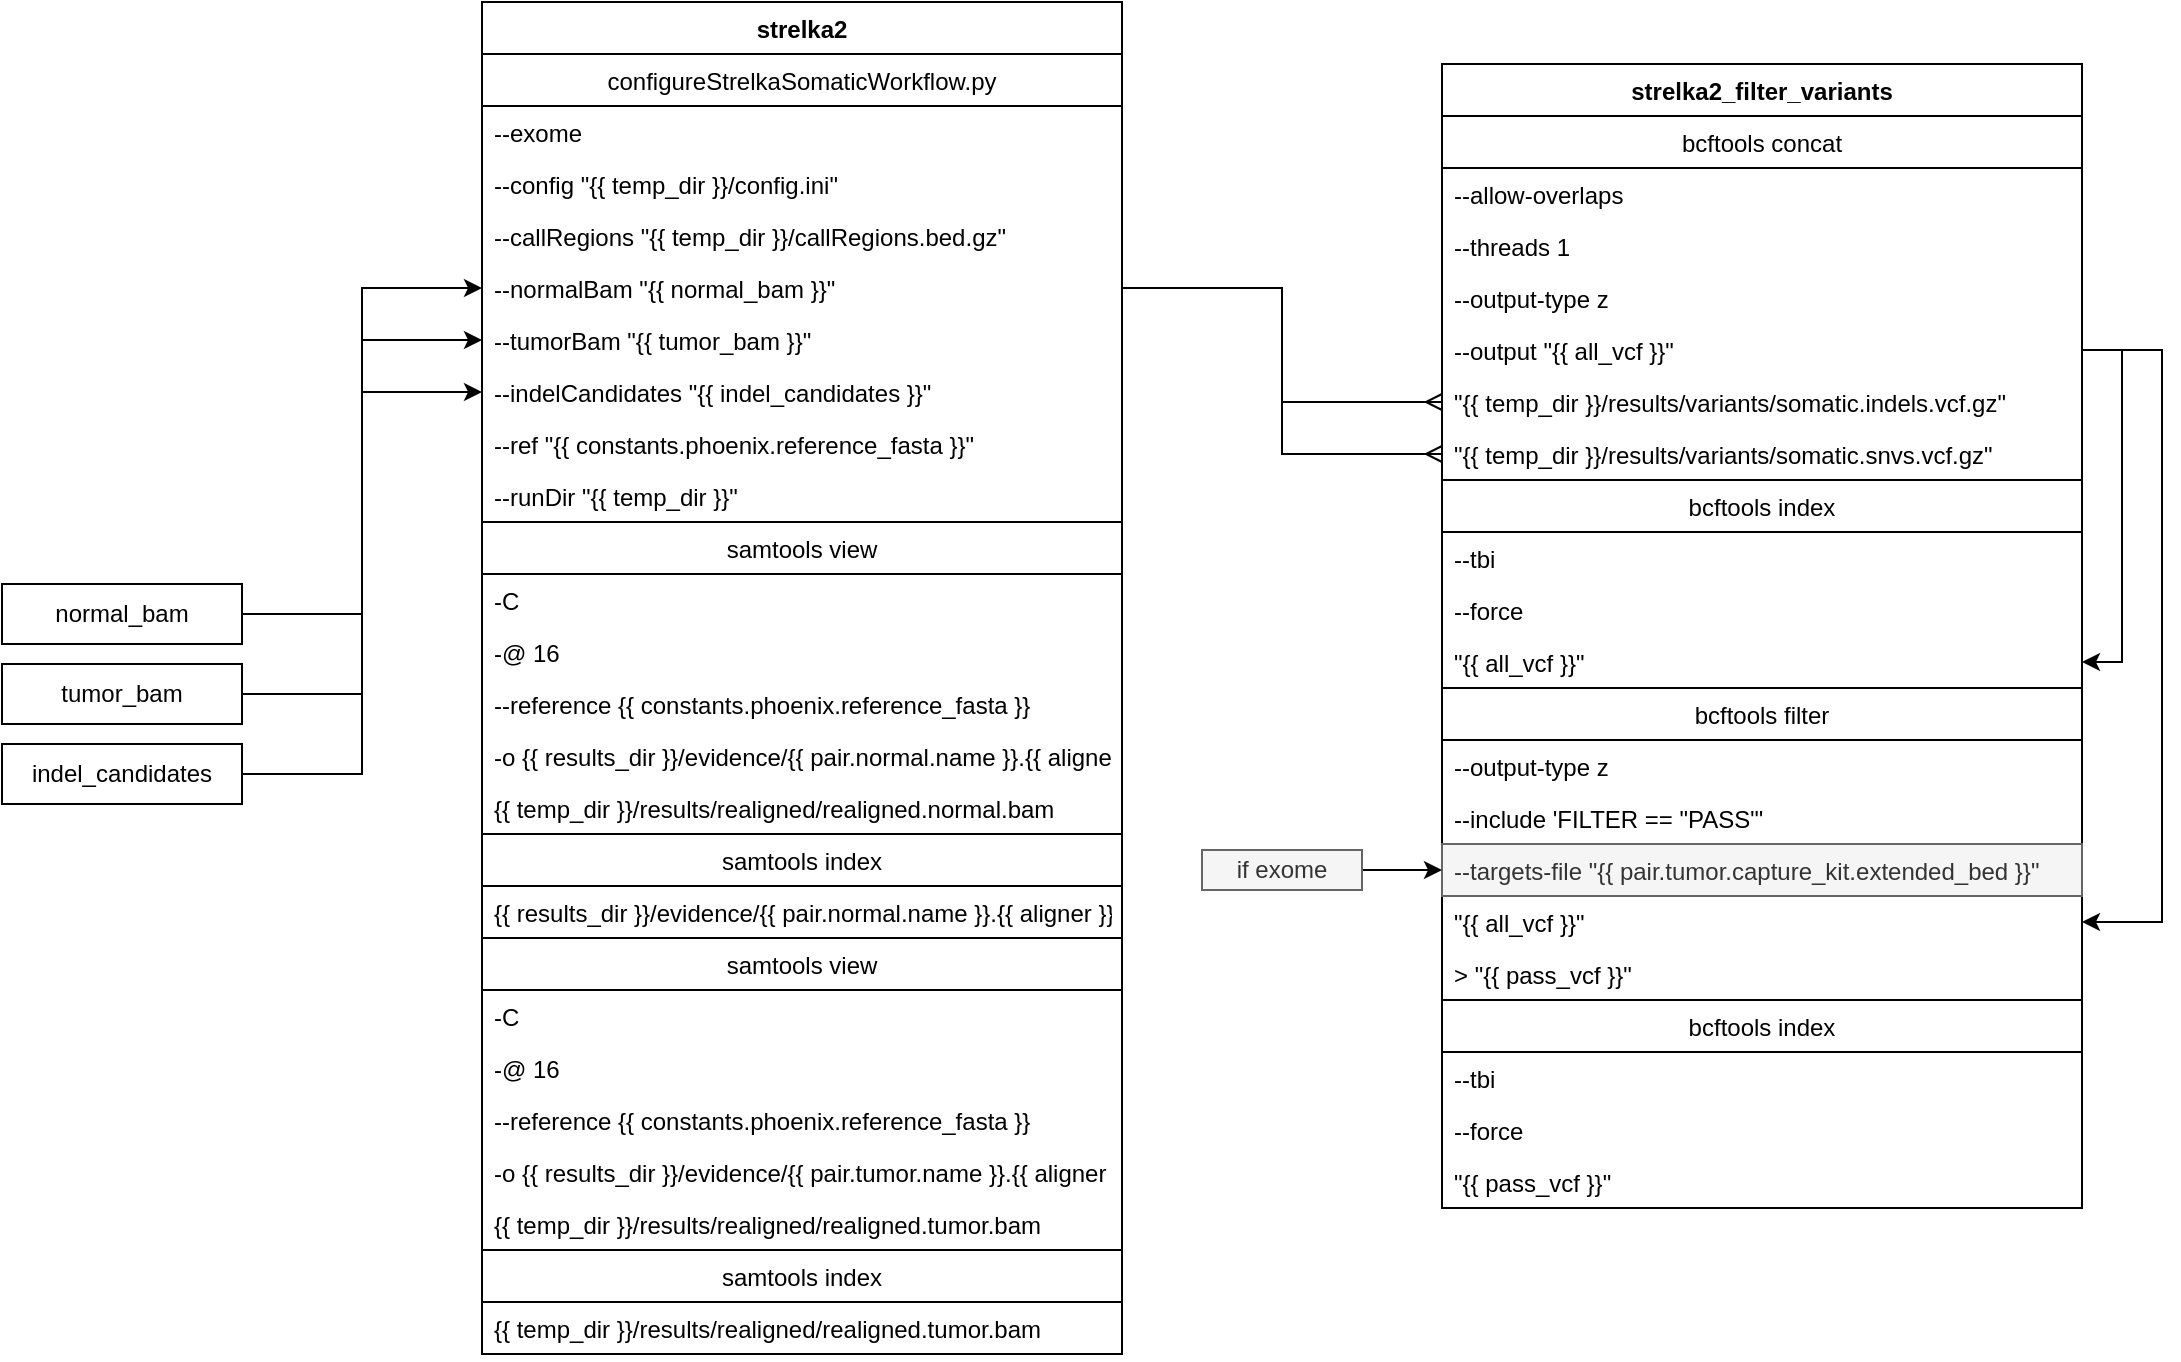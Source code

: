 <mxfile version="15.2.9" type="github">
  <diagram id="YdMIHvUInoAl8VdBywiu" name="Page-1">
    <mxGraphModel dx="1240" dy="976" grid="1" gridSize="10" guides="1" tooltips="1" connect="1" arrows="1" fold="1" page="1" pageScale="1" pageWidth="1600" pageHeight="900" math="0" shadow="0">
      <root>
        <mxCell id="0" />
        <mxCell id="1" parent="0" />
        <mxCell id="PraPNRLX0rEh6KeP2q02-1" style="edgeStyle=orthogonalEdgeStyle;rounded=0;orthogonalLoop=1;jettySize=auto;html=1;exitX=1;exitY=0.5;exitDx=0;exitDy=0;entryX=0;entryY=0.5;entryDx=0;entryDy=0;startArrow=none;startFill=0;endArrow=classic;endFill=1;" parent="1" source="PraPNRLX0rEh6KeP2q02-2" target="PraPNRLX0rEh6KeP2q02-10" edge="1">
          <mxGeometry relative="1" as="geometry" />
        </mxCell>
        <mxCell id="PraPNRLX0rEh6KeP2q02-2" value="normal_bam" style="whiteSpace=wrap;html=1;" parent="1" vertex="1">
          <mxGeometry x="200" y="440" width="120" height="30" as="geometry" />
        </mxCell>
        <mxCell id="PraPNRLX0rEh6KeP2q02-3" style="edgeStyle=orthogonalEdgeStyle;rounded=0;orthogonalLoop=1;jettySize=auto;html=1;exitX=1;exitY=0.5;exitDx=0;exitDy=0;entryX=0;entryY=0.5;entryDx=0;entryDy=0;startArrow=none;startFill=0;endArrow=classic;endFill=1;" parent="1" source="PraPNRLX0rEh6KeP2q02-4" target="PraPNRLX0rEh6KeP2q02-11" edge="1">
          <mxGeometry relative="1" as="geometry" />
        </mxCell>
        <mxCell id="PraPNRLX0rEh6KeP2q02-4" value="tumor_bam" style="whiteSpace=wrap;html=1;" parent="1" vertex="1">
          <mxGeometry x="200" y="480" width="120" height="30" as="geometry" />
        </mxCell>
        <mxCell id="PraPNRLX0rEh6KeP2q02-5" value="strelka2" style="swimlane;fontStyle=1;childLayout=stackLayout;horizontal=1;startSize=26;fillColor=none;horizontalStack=0;resizeParent=1;resizeParentMax=0;resizeLast=0;collapsible=1;marginBottom=0;direction=east;" parent="1" vertex="1">
          <mxGeometry x="440" y="149" width="320" height="676" as="geometry">
            <mxRectangle x="400" y="524" width="90" height="26" as="alternateBounds" />
          </mxGeometry>
        </mxCell>
        <mxCell id="PraPNRLX0rEh6KeP2q02-6" value="configureStrelkaSomaticWorkflow.py" style="swimlane;fontStyle=0;childLayout=stackLayout;horizontal=1;startSize=26;fillColor=none;horizontalStack=0;resizeParent=1;resizeParentMax=0;resizeLast=0;collapsible=1;marginBottom=0;" parent="PraPNRLX0rEh6KeP2q02-5" vertex="1">
          <mxGeometry y="26" width="320" height="650" as="geometry" />
        </mxCell>
        <mxCell id="PraPNRLX0rEh6KeP2q02-7" value="--exome" style="text;strokeColor=none;fillColor=none;align=left;verticalAlign=top;spacingLeft=4;spacingRight=4;overflow=hidden;rotatable=0;points=[[0,0.5],[1,0.5]];portConstraint=eastwest;" parent="PraPNRLX0rEh6KeP2q02-6" vertex="1">
          <mxGeometry y="26" width="320" height="26" as="geometry" />
        </mxCell>
        <mxCell id="PraPNRLX0rEh6KeP2q02-8" value="--config &quot;{{ temp_dir }}/config.ini&quot;" style="text;strokeColor=none;fillColor=none;align=left;verticalAlign=top;spacingLeft=4;spacingRight=4;overflow=hidden;rotatable=0;points=[[0,0.5],[1,0.5]];portConstraint=eastwest;" parent="PraPNRLX0rEh6KeP2q02-6" vertex="1">
          <mxGeometry y="52" width="320" height="26" as="geometry" />
        </mxCell>
        <mxCell id="PraPNRLX0rEh6KeP2q02-9" value="--callRegions &quot;{{ temp_dir }}/callRegions.bed.gz&quot;" style="text;strokeColor=none;fillColor=none;align=left;verticalAlign=top;spacingLeft=4;spacingRight=4;overflow=hidden;rotatable=0;points=[[0,0.5],[1,0.5]];portConstraint=eastwest;" parent="PraPNRLX0rEh6KeP2q02-6" vertex="1">
          <mxGeometry y="78" width="320" height="26" as="geometry" />
        </mxCell>
        <mxCell id="PraPNRLX0rEh6KeP2q02-10" value="--normalBam &quot;{{ normal_bam }}&quot;" style="text;strokeColor=none;fillColor=none;align=left;verticalAlign=top;spacingLeft=4;spacingRight=4;overflow=hidden;rotatable=0;points=[[0,0.5],[1,0.5]];portConstraint=eastwest;" parent="PraPNRLX0rEh6KeP2q02-6" vertex="1">
          <mxGeometry y="104" width="320" height="26" as="geometry" />
        </mxCell>
        <mxCell id="PraPNRLX0rEh6KeP2q02-11" value="--tumorBam &quot;{{ tumor_bam }}&quot;" style="text;strokeColor=none;fillColor=none;align=left;verticalAlign=top;spacingLeft=4;spacingRight=4;overflow=hidden;rotatable=0;points=[[0,0.5],[1,0.5]];portConstraint=eastwest;" parent="PraPNRLX0rEh6KeP2q02-6" vertex="1">
          <mxGeometry y="130" width="320" height="26" as="geometry" />
        </mxCell>
        <mxCell id="PraPNRLX0rEh6KeP2q02-12" value="--indelCandidates &quot;{{ indel_candidates }}&quot;" style="text;strokeColor=none;fillColor=none;align=left;verticalAlign=top;spacingLeft=4;spacingRight=4;overflow=hidden;rotatable=0;points=[[0,0.5],[1,0.5]];portConstraint=eastwest;" parent="PraPNRLX0rEh6KeP2q02-6" vertex="1">
          <mxGeometry y="156" width="320" height="26" as="geometry" />
        </mxCell>
        <mxCell id="PraPNRLX0rEh6KeP2q02-13" value="--ref &quot;{{ constants.phoenix.reference_fasta }}&quot;" style="text;strokeColor=none;fillColor=none;align=left;verticalAlign=top;spacingLeft=4;spacingRight=4;overflow=hidden;rotatable=0;points=[[0,0.5],[1,0.5]];portConstraint=eastwest;" parent="PraPNRLX0rEh6KeP2q02-6" vertex="1">
          <mxGeometry y="182" width="320" height="26" as="geometry" />
        </mxCell>
        <mxCell id="PraPNRLX0rEh6KeP2q02-14" value="--runDir &quot;{{ temp_dir }}&quot;" style="text;strokeColor=none;fillColor=none;align=left;verticalAlign=top;spacingLeft=4;spacingRight=4;overflow=hidden;rotatable=0;points=[[0,0.5],[1,0.5]];portConstraint=eastwest;" parent="PraPNRLX0rEh6KeP2q02-6" vertex="1">
          <mxGeometry y="208" width="320" height="26" as="geometry" />
        </mxCell>
        <mxCell id="PraPNRLX0rEh6KeP2q02-15" value="samtools view" style="swimlane;fontStyle=0;childLayout=stackLayout;horizontal=1;startSize=26;fillColor=none;horizontalStack=0;resizeParent=1;resizeParentMax=0;resizeLast=0;collapsible=1;marginBottom=0;" parent="PraPNRLX0rEh6KeP2q02-6" vertex="1">
          <mxGeometry y="234" width="320" height="156" as="geometry">
            <mxRectangle y="234" width="210" height="26" as="alternateBounds" />
          </mxGeometry>
        </mxCell>
        <mxCell id="PraPNRLX0rEh6KeP2q02-16" value="-C" style="text;strokeColor=none;fillColor=none;align=left;verticalAlign=top;spacingLeft=4;spacingRight=4;overflow=hidden;rotatable=0;points=[[0,0.5],[1,0.5]];portConstraint=eastwest;" parent="PraPNRLX0rEh6KeP2q02-15" vertex="1">
          <mxGeometry y="26" width="320" height="26" as="geometry" />
        </mxCell>
        <mxCell id="PraPNRLX0rEh6KeP2q02-17" value="-@ 16" style="text;strokeColor=none;fillColor=none;align=left;verticalAlign=top;spacingLeft=4;spacingRight=4;overflow=hidden;rotatable=0;points=[[0,0.5],[1,0.5]];portConstraint=eastwest;" parent="PraPNRLX0rEh6KeP2q02-15" vertex="1">
          <mxGeometry y="52" width="320" height="26" as="geometry" />
        </mxCell>
        <mxCell id="PraPNRLX0rEh6KeP2q02-18" value="--reference {{ constants.phoenix.reference_fasta }}" style="text;strokeColor=none;fillColor=none;align=left;verticalAlign=top;spacingLeft=4;spacingRight=4;overflow=hidden;rotatable=0;points=[[0,0.5],[1,0.5]];portConstraint=eastwest;" parent="PraPNRLX0rEh6KeP2q02-15" vertex="1">
          <mxGeometry y="78" width="320" height="26" as="geometry" />
        </mxCell>
        <mxCell id="PraPNRLX0rEh6KeP2q02-19" value="-o {{ results_dir }}/evidence/{{ pair.normal.name }}.{{ aligner }}.strelka2.realigned.cram" style="text;strokeColor=none;fillColor=none;align=left;verticalAlign=top;spacingLeft=4;spacingRight=4;overflow=hidden;rotatable=0;points=[[0,0.5],[1,0.5]];portConstraint=eastwest;" parent="PraPNRLX0rEh6KeP2q02-15" vertex="1">
          <mxGeometry y="104" width="320" height="26" as="geometry" />
        </mxCell>
        <mxCell id="PraPNRLX0rEh6KeP2q02-20" value="{{ temp_dir }}/results/realigned/realigned.normal.bam" style="text;strokeColor=none;fillColor=none;align=left;verticalAlign=top;spacingLeft=4;spacingRight=4;overflow=hidden;rotatable=0;points=[[0,0.5],[1,0.5]];portConstraint=eastwest;" parent="PraPNRLX0rEh6KeP2q02-15" vertex="1">
          <mxGeometry y="130" width="320" height="26" as="geometry" />
        </mxCell>
        <mxCell id="PraPNRLX0rEh6KeP2q02-21" value="samtools index" style="swimlane;fontStyle=0;childLayout=stackLayout;horizontal=1;startSize=26;fillColor=none;horizontalStack=0;resizeParent=1;resizeParentMax=0;resizeLast=0;collapsible=1;marginBottom=0;" parent="PraPNRLX0rEh6KeP2q02-6" vertex="1">
          <mxGeometry y="390" width="320" height="52" as="geometry">
            <mxRectangle y="390" width="210" height="26" as="alternateBounds" />
          </mxGeometry>
        </mxCell>
        <mxCell id="PraPNRLX0rEh6KeP2q02-22" value="{{ results_dir }}/evidence/{{ pair.normal.name }}.{{ aligner }}.strelka2.realigned.cram" style="text;strokeColor=none;fillColor=none;align=left;verticalAlign=top;spacingLeft=4;spacingRight=4;overflow=hidden;rotatable=0;points=[[0,0.5],[1,0.5]];portConstraint=eastwest;" parent="PraPNRLX0rEh6KeP2q02-21" vertex="1">
          <mxGeometry y="26" width="320" height="26" as="geometry" />
        </mxCell>
        <mxCell id="PraPNRLX0rEh6KeP2q02-23" value="samtools view" style="swimlane;fontStyle=0;childLayout=stackLayout;horizontal=1;startSize=26;fillColor=none;horizontalStack=0;resizeParent=1;resizeParentMax=0;resizeLast=0;collapsible=1;marginBottom=0;" parent="PraPNRLX0rEh6KeP2q02-6" vertex="1">
          <mxGeometry y="442" width="320" height="208" as="geometry">
            <mxRectangle y="442" width="210" height="26" as="alternateBounds" />
          </mxGeometry>
        </mxCell>
        <mxCell id="PraPNRLX0rEh6KeP2q02-24" value="-C" style="text;strokeColor=none;fillColor=none;align=left;verticalAlign=top;spacingLeft=4;spacingRight=4;overflow=hidden;rotatable=0;points=[[0,0.5],[1,0.5]];portConstraint=eastwest;" parent="PraPNRLX0rEh6KeP2q02-23" vertex="1">
          <mxGeometry y="26" width="320" height="26" as="geometry" />
        </mxCell>
        <mxCell id="PraPNRLX0rEh6KeP2q02-25" value="-@ 16" style="text;strokeColor=none;fillColor=none;align=left;verticalAlign=top;spacingLeft=4;spacingRight=4;overflow=hidden;rotatable=0;points=[[0,0.5],[1,0.5]];portConstraint=eastwest;" parent="PraPNRLX0rEh6KeP2q02-23" vertex="1">
          <mxGeometry y="52" width="320" height="26" as="geometry" />
        </mxCell>
        <mxCell id="PraPNRLX0rEh6KeP2q02-26" value="--reference {{ constants.phoenix.reference_fasta }}" style="text;strokeColor=none;fillColor=none;align=left;verticalAlign=top;spacingLeft=4;spacingRight=4;overflow=hidden;rotatable=0;points=[[0,0.5],[1,0.5]];portConstraint=eastwest;" parent="PraPNRLX0rEh6KeP2q02-23" vertex="1">
          <mxGeometry y="78" width="320" height="26" as="geometry" />
        </mxCell>
        <mxCell id="PraPNRLX0rEh6KeP2q02-27" value="-o {{ results_dir }}/evidence/{{ pair.tumor.name }}.{{ aligner }}.strelka2.realigned.cram" style="text;strokeColor=none;fillColor=none;align=left;verticalAlign=top;spacingLeft=4;spacingRight=4;overflow=hidden;rotatable=0;points=[[0,0.5],[1,0.5]];portConstraint=eastwest;" parent="PraPNRLX0rEh6KeP2q02-23" vertex="1">
          <mxGeometry y="104" width="320" height="26" as="geometry" />
        </mxCell>
        <mxCell id="PraPNRLX0rEh6KeP2q02-28" value="{{ temp_dir }}/results/realigned/realigned.tumor.bam" style="text;strokeColor=none;fillColor=none;align=left;verticalAlign=top;spacingLeft=4;spacingRight=4;overflow=hidden;rotatable=0;points=[[0,0.5],[1,0.5]];portConstraint=eastwest;" parent="PraPNRLX0rEh6KeP2q02-23" vertex="1">
          <mxGeometry y="130" width="320" height="26" as="geometry" />
        </mxCell>
        <mxCell id="PraPNRLX0rEh6KeP2q02-29" value="samtools index" style="swimlane;fontStyle=0;childLayout=stackLayout;horizontal=1;startSize=26;fillColor=none;horizontalStack=0;resizeParent=1;resizeParentMax=0;resizeLast=0;collapsible=1;marginBottom=0;" parent="PraPNRLX0rEh6KeP2q02-23" vertex="1">
          <mxGeometry y="156" width="320" height="52" as="geometry" />
        </mxCell>
        <mxCell id="PraPNRLX0rEh6KeP2q02-30" value="{{ temp_dir }}/results/realigned/realigned.tumor.bam" style="text;strokeColor=none;fillColor=none;align=left;verticalAlign=top;spacingLeft=4;spacingRight=4;overflow=hidden;rotatable=0;points=[[0,0.5],[1,0.5]];portConstraint=eastwest;" parent="PraPNRLX0rEh6KeP2q02-29" vertex="1">
          <mxGeometry y="26" width="320" height="26" as="geometry" />
        </mxCell>
        <mxCell id="PraPNRLX0rEh6KeP2q02-31" value="strelka2_filter_variants" style="swimlane;fontStyle=1;childLayout=stackLayout;horizontal=1;startSize=26;fillColor=none;horizontalStack=0;resizeParent=1;resizeParentMax=0;resizeLast=0;collapsible=1;marginBottom=0;direction=east;" parent="1" vertex="1">
          <mxGeometry x="920" y="180" width="320" height="572" as="geometry">
            <mxRectangle x="620" y="524" width="90" height="26" as="alternateBounds" />
          </mxGeometry>
        </mxCell>
        <mxCell id="PraPNRLX0rEh6KeP2q02-32" value="bcftools concat" style="swimlane;fontStyle=0;childLayout=stackLayout;horizontal=1;startSize=26;fillColor=none;horizontalStack=0;resizeParent=1;resizeParentMax=0;resizeLast=0;collapsible=1;marginBottom=0;" parent="PraPNRLX0rEh6KeP2q02-31" vertex="1">
          <mxGeometry y="26" width="320" height="182" as="geometry">
            <mxRectangle y="26" width="315" height="26" as="alternateBounds" />
          </mxGeometry>
        </mxCell>
        <mxCell id="PraPNRLX0rEh6KeP2q02-33" value="--allow-overlaps" style="text;strokeColor=none;fillColor=none;align=left;verticalAlign=top;spacingLeft=4;spacingRight=4;overflow=hidden;rotatable=0;points=[[0,0.5],[1,0.5]];portConstraint=eastwest;" parent="PraPNRLX0rEh6KeP2q02-32" vertex="1">
          <mxGeometry y="26" width="320" height="26" as="geometry" />
        </mxCell>
        <mxCell id="PraPNRLX0rEh6KeP2q02-34" value="--threads 1" style="text;strokeColor=none;fillColor=none;align=left;verticalAlign=top;spacingLeft=4;spacingRight=4;overflow=hidden;rotatable=0;points=[[0,0.5],[1,0.5]];portConstraint=eastwest;" parent="PraPNRLX0rEh6KeP2q02-32" vertex="1">
          <mxGeometry y="52" width="320" height="26" as="geometry" />
        </mxCell>
        <mxCell id="PraPNRLX0rEh6KeP2q02-35" value="--output-type z" style="text;strokeColor=none;fillColor=none;align=left;verticalAlign=top;spacingLeft=4;spacingRight=4;overflow=hidden;rotatable=0;points=[[0,0.5],[1,0.5]];portConstraint=eastwest;" parent="PraPNRLX0rEh6KeP2q02-32" vertex="1">
          <mxGeometry y="78" width="320" height="26" as="geometry" />
        </mxCell>
        <mxCell id="PraPNRLX0rEh6KeP2q02-36" value="--output &quot;{{ all_vcf }}&quot;" style="text;strokeColor=none;fillColor=none;align=left;verticalAlign=top;spacingLeft=4;spacingRight=4;overflow=hidden;rotatable=0;points=[[0,0.5],[1,0.5]];portConstraint=eastwest;" parent="PraPNRLX0rEh6KeP2q02-32" vertex="1">
          <mxGeometry y="104" width="320" height="26" as="geometry" />
        </mxCell>
        <mxCell id="PraPNRLX0rEh6KeP2q02-37" value="&quot;{{ temp_dir }}/results/variants/somatic.indels.vcf.gz&quot;" style="text;strokeColor=none;fillColor=none;align=left;verticalAlign=top;spacingLeft=4;spacingRight=4;overflow=hidden;rotatable=0;points=[[0,0.5],[1,0.5]];portConstraint=eastwest;" parent="PraPNRLX0rEh6KeP2q02-32" vertex="1">
          <mxGeometry y="130" width="320" height="26" as="geometry" />
        </mxCell>
        <mxCell id="PraPNRLX0rEh6KeP2q02-38" value="&quot;{{ temp_dir }}/results/variants/somatic.snvs.vcf.gz&quot;" style="text;strokeColor=none;fillColor=none;align=left;verticalAlign=top;spacingLeft=4;spacingRight=4;overflow=hidden;rotatable=0;points=[[0,0.5],[1,0.5]];portConstraint=eastwest;" parent="PraPNRLX0rEh6KeP2q02-32" vertex="1">
          <mxGeometry y="156" width="320" height="26" as="geometry" />
        </mxCell>
        <mxCell id="PraPNRLX0rEh6KeP2q02-39" value="bcftools index" style="swimlane;fontStyle=0;childLayout=stackLayout;horizontal=1;startSize=26;fillColor=none;horizontalStack=0;resizeParent=1;resizeParentMax=0;resizeLast=0;collapsible=1;marginBottom=0;" parent="PraPNRLX0rEh6KeP2q02-31" vertex="1">
          <mxGeometry y="208" width="320" height="104" as="geometry">
            <mxRectangle y="52" width="315" height="26" as="alternateBounds" />
          </mxGeometry>
        </mxCell>
        <mxCell id="PraPNRLX0rEh6KeP2q02-40" value="--tbi" style="text;strokeColor=none;fillColor=none;align=left;verticalAlign=top;spacingLeft=4;spacingRight=4;overflow=hidden;rotatable=0;points=[[0,0.5],[1,0.5]];portConstraint=eastwest;" parent="PraPNRLX0rEh6KeP2q02-39" vertex="1">
          <mxGeometry y="26" width="320" height="26" as="geometry" />
        </mxCell>
        <mxCell id="PraPNRLX0rEh6KeP2q02-41" value="--force" style="text;strokeColor=none;fillColor=none;align=left;verticalAlign=top;spacingLeft=4;spacingRight=4;overflow=hidden;rotatable=0;points=[[0,0.5],[1,0.5]];portConstraint=eastwest;" parent="PraPNRLX0rEh6KeP2q02-39" vertex="1">
          <mxGeometry y="52" width="320" height="26" as="geometry" />
        </mxCell>
        <mxCell id="PraPNRLX0rEh6KeP2q02-42" value="&quot;{{ all_vcf }}&quot;" style="text;strokeColor=none;fillColor=none;align=left;verticalAlign=top;spacingLeft=4;spacingRight=4;overflow=hidden;rotatable=0;points=[[0,0.5],[1,0.5]];portConstraint=eastwest;" parent="PraPNRLX0rEh6KeP2q02-39" vertex="1">
          <mxGeometry y="78" width="320" height="26" as="geometry" />
        </mxCell>
        <mxCell id="PraPNRLX0rEh6KeP2q02-43" value="bcftools filter" style="swimlane;fontStyle=0;childLayout=stackLayout;horizontal=1;startSize=26;fillColor=none;horizontalStack=0;resizeParent=1;resizeParentMax=0;resizeLast=0;collapsible=1;marginBottom=0;" parent="PraPNRLX0rEh6KeP2q02-31" vertex="1">
          <mxGeometry y="312" width="320" height="260" as="geometry">
            <mxRectangle y="78" width="315" height="26" as="alternateBounds" />
          </mxGeometry>
        </mxCell>
        <mxCell id="PraPNRLX0rEh6KeP2q02-44" value="--output-type z" style="text;strokeColor=none;fillColor=none;align=left;verticalAlign=top;spacingLeft=4;spacingRight=4;overflow=hidden;rotatable=0;points=[[0,0.5],[1,0.5]];portConstraint=eastwest;" parent="PraPNRLX0rEh6KeP2q02-43" vertex="1">
          <mxGeometry y="26" width="320" height="26" as="geometry" />
        </mxCell>
        <mxCell id="PraPNRLX0rEh6KeP2q02-45" value="--include &#39;FILTER == &quot;PASS&quot;&#39;" style="text;strokeColor=none;fillColor=none;align=left;verticalAlign=top;spacingLeft=4;spacingRight=4;overflow=hidden;rotatable=0;points=[[0,0.5],[1,0.5]];portConstraint=eastwest;" parent="PraPNRLX0rEh6KeP2q02-43" vertex="1">
          <mxGeometry y="52" width="320" height="26" as="geometry" />
        </mxCell>
        <mxCell id="PraPNRLX0rEh6KeP2q02-46" value="--targets-file &quot;{{ pair.tumor.capture_kit.extended_bed }}&quot;" style="text;fillColor=#f5f5f5;align=left;verticalAlign=top;spacingLeft=4;spacingRight=4;overflow=hidden;rotatable=0;points=[[0,0.5],[1,0.5]];portConstraint=eastwest;fontColor=#333333;strokeColor=#666666;" parent="PraPNRLX0rEh6KeP2q02-43" vertex="1">
          <mxGeometry y="78" width="320" height="26" as="geometry" />
        </mxCell>
        <mxCell id="PraPNRLX0rEh6KeP2q02-47" value="&quot;{{ all_vcf }}&quot;" style="text;strokeColor=none;fillColor=none;align=left;verticalAlign=top;spacingLeft=4;spacingRight=4;overflow=hidden;rotatable=0;points=[[0,0.5],[1,0.5]];portConstraint=eastwest;" parent="PraPNRLX0rEh6KeP2q02-43" vertex="1">
          <mxGeometry y="104" width="320" height="26" as="geometry" />
        </mxCell>
        <mxCell id="PraPNRLX0rEh6KeP2q02-48" value="&gt; &quot;{{ pass_vcf }}&quot;" style="text;strokeColor=none;fillColor=none;align=left;verticalAlign=top;spacingLeft=4;spacingRight=4;overflow=hidden;rotatable=0;points=[[0,0.5],[1,0.5]];portConstraint=eastwest;" parent="PraPNRLX0rEh6KeP2q02-43" vertex="1">
          <mxGeometry y="130" width="320" height="26" as="geometry" />
        </mxCell>
        <mxCell id="PraPNRLX0rEh6KeP2q02-49" value="bcftools index" style="swimlane;fontStyle=0;childLayout=stackLayout;horizontal=1;startSize=26;fillColor=none;horizontalStack=0;resizeParent=1;resizeParentMax=0;resizeLast=0;collapsible=1;marginBottom=0;" parent="PraPNRLX0rEh6KeP2q02-43" vertex="1">
          <mxGeometry y="156" width="320" height="104" as="geometry" />
        </mxCell>
        <mxCell id="PraPNRLX0rEh6KeP2q02-50" value="--tbi" style="text;strokeColor=none;fillColor=none;align=left;verticalAlign=top;spacingLeft=4;spacingRight=4;overflow=hidden;rotatable=0;points=[[0,0.5],[1,0.5]];portConstraint=eastwest;" parent="PraPNRLX0rEh6KeP2q02-49" vertex="1">
          <mxGeometry y="26" width="320" height="26" as="geometry" />
        </mxCell>
        <mxCell id="PraPNRLX0rEh6KeP2q02-51" value="--force" style="text;strokeColor=none;fillColor=none;align=left;verticalAlign=top;spacingLeft=4;spacingRight=4;overflow=hidden;rotatable=0;points=[[0,0.5],[1,0.5]];portConstraint=eastwest;" parent="PraPNRLX0rEh6KeP2q02-49" vertex="1">
          <mxGeometry y="52" width="320" height="26" as="geometry" />
        </mxCell>
        <mxCell id="PraPNRLX0rEh6KeP2q02-52" value="&quot;{{ pass_vcf }}&quot;" style="text;strokeColor=none;fillColor=none;align=left;verticalAlign=top;spacingLeft=4;spacingRight=4;overflow=hidden;rotatable=0;points=[[0,0.5],[1,0.5]];portConstraint=eastwest;" parent="PraPNRLX0rEh6KeP2q02-49" vertex="1">
          <mxGeometry y="78" width="320" height="26" as="geometry" />
        </mxCell>
        <mxCell id="PraPNRLX0rEh6KeP2q02-53" style="edgeStyle=orthogonalEdgeStyle;rounded=0;orthogonalLoop=1;jettySize=auto;html=1;exitX=1;exitY=0.5;exitDx=0;exitDy=0;entryX=1;entryY=0.5;entryDx=0;entryDy=0;startArrow=none;startFill=0;endArrow=classic;endFill=1;" parent="PraPNRLX0rEh6KeP2q02-31" source="PraPNRLX0rEh6KeP2q02-36" target="PraPNRLX0rEh6KeP2q02-42" edge="1">
          <mxGeometry relative="1" as="geometry">
            <Array as="points">
              <mxPoint x="340" y="143" />
              <mxPoint x="340" y="299" />
            </Array>
          </mxGeometry>
        </mxCell>
        <mxCell id="PraPNRLX0rEh6KeP2q02-54" style="edgeStyle=orthogonalEdgeStyle;rounded=0;orthogonalLoop=1;jettySize=auto;html=1;exitX=1;exitY=0.5;exitDx=0;exitDy=0;entryX=1;entryY=0.5;entryDx=0;entryDy=0;startArrow=none;startFill=0;endArrow=classic;endFill=1;" parent="PraPNRLX0rEh6KeP2q02-31" source="PraPNRLX0rEh6KeP2q02-36" target="PraPNRLX0rEh6KeP2q02-47" edge="1">
          <mxGeometry relative="1" as="geometry">
            <Array as="points">
              <mxPoint x="360" y="143" />
              <mxPoint x="360" y="429" />
            </Array>
          </mxGeometry>
        </mxCell>
        <mxCell id="PraPNRLX0rEh6KeP2q02-55" style="edgeStyle=orthogonalEdgeStyle;rounded=0;orthogonalLoop=1;jettySize=auto;html=1;exitX=1;exitY=0.5;exitDx=0;exitDy=0;entryX=0;entryY=0.5;entryDx=0;entryDy=0;startArrow=none;startFill=0;endArrow=classic;endFill=1;" parent="1" source="PraPNRLX0rEh6KeP2q02-56" target="PraPNRLX0rEh6KeP2q02-12" edge="1">
          <mxGeometry relative="1" as="geometry" />
        </mxCell>
        <mxCell id="PraPNRLX0rEh6KeP2q02-56" value="indel_candidates" style="whiteSpace=wrap;html=1;" parent="1" vertex="1">
          <mxGeometry x="200" y="520" width="120" height="30" as="geometry" />
        </mxCell>
        <mxCell id="PraPNRLX0rEh6KeP2q02-57" style="edgeStyle=orthogonalEdgeStyle;rounded=0;orthogonalLoop=1;jettySize=auto;html=1;exitX=1;exitY=0.5;exitDx=0;exitDy=0;entryX=0;entryY=0.5;entryDx=0;entryDy=0;startArrow=none;startFill=0;endArrow=ERmany;endFill=0;" parent="1" source="PraPNRLX0rEh6KeP2q02-10" target="PraPNRLX0rEh6KeP2q02-37" edge="1">
          <mxGeometry relative="1" as="geometry" />
        </mxCell>
        <mxCell id="PraPNRLX0rEh6KeP2q02-58" style="edgeStyle=orthogonalEdgeStyle;rounded=0;orthogonalLoop=1;jettySize=auto;html=1;exitX=1;exitY=0.5;exitDx=0;exitDy=0;entryX=0;entryY=0.5;entryDx=0;entryDy=0;startArrow=none;startFill=0;endArrow=ERmany;endFill=0;" parent="1" source="PraPNRLX0rEh6KeP2q02-10" target="PraPNRLX0rEh6KeP2q02-38" edge="1">
          <mxGeometry relative="1" as="geometry" />
        </mxCell>
        <mxCell id="PraPNRLX0rEh6KeP2q02-59" style="edgeStyle=orthogonalEdgeStyle;rounded=0;orthogonalLoop=1;jettySize=auto;html=1;exitX=1;exitY=0.5;exitDx=0;exitDy=0;entryX=0;entryY=0.5;entryDx=0;entryDy=0;startArrow=none;startFill=0;endArrow=classic;endFill=1;" parent="1" source="PraPNRLX0rEh6KeP2q02-60" target="PraPNRLX0rEh6KeP2q02-46" edge="1">
          <mxGeometry relative="1" as="geometry" />
        </mxCell>
        <mxCell id="PraPNRLX0rEh6KeP2q02-60" value="if exome" style="text;html=1;strokeColor=#666666;fillColor=#f5f5f5;align=center;verticalAlign=middle;whiteSpace=wrap;rounded=0;fontColor=#333333;" parent="1" vertex="1">
          <mxGeometry x="800" y="573" width="80" height="20" as="geometry" />
        </mxCell>
      </root>
    </mxGraphModel>
  </diagram>
</mxfile>
